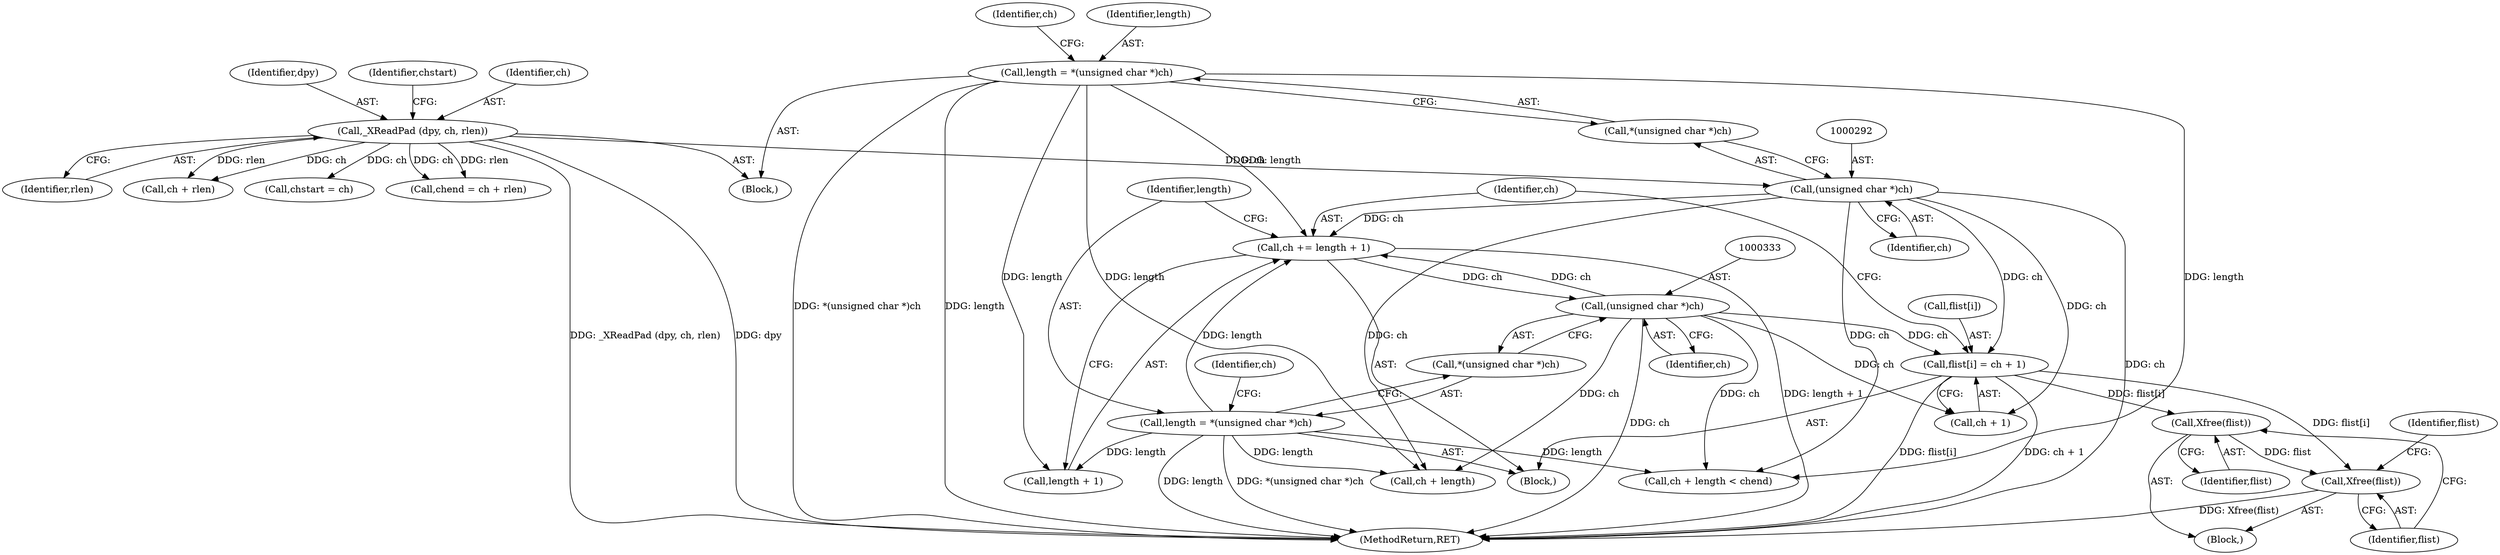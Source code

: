digraph "0_libx11_b469da1430cdcee06e31c6251b83aede072a1ff0@API" {
"1000345" [label="(Call,Xfree(flist))"];
"1000317" [label="(Call,flist[i] = ch + 1)"];
"1000332" [label="(Call,(unsigned char *)ch)"];
"1000324" [label="(Call,ch += length + 1)"];
"1000288" [label="(Call,length = *(unsigned char *)ch)"];
"1000329" [label="(Call,length = *(unsigned char *)ch)"];
"1000291" [label="(Call,(unsigned char *)ch)"];
"1000276" [label="(Call,_XReadPad (dpy, ch, rlen))"];
"1000347" [label="(Call,Xfree(flist))"];
"1000324" [label="(Call,ch += length + 1)"];
"1000198" [label="(Block,)"];
"1000288" [label="(Call,length = *(unsigned char *)ch)"];
"1000311" [label="(Call,ch + length < chend)"];
"1000326" [label="(Call,length + 1)"];
"1000331" [label="(Call,*(unsigned char *)ch)"];
"1000279" [label="(Identifier,rlen)"];
"1000317" [label="(Call,flist[i] = ch + 1)"];
"1000280" [label="(Call,chstart = ch)"];
"1000277" [label="(Identifier,dpy)"];
"1000334" [label="(Identifier,ch)"];
"1000296" [label="(Identifier,ch)"];
"1000291" [label="(Call,(unsigned char *)ch)"];
"1000281" [label="(Identifier,chstart)"];
"1000283" [label="(Call,chend = ch + rlen)"];
"1000293" [label="(Identifier,ch)"];
"1000330" [label="(Identifier,length)"];
"1000348" [label="(Identifier,flist)"];
"1000345" [label="(Call,Xfree(flist))"];
"1000329" [label="(Call,length = *(unsigned char *)ch)"];
"1000290" [label="(Call,*(unsigned char *)ch)"];
"1000318" [label="(Call,flist[i])"];
"1000312" [label="(Call,ch + length)"];
"1000278" [label="(Identifier,ch)"];
"1000289" [label="(Identifier,length)"];
"1000350" [label="(Identifier,flist)"];
"1000346" [label="(Identifier,flist)"];
"1000347" [label="(Call,Xfree(flist))"];
"1000337" [label="(Identifier,ch)"];
"1000325" [label="(Identifier,ch)"];
"1000316" [label="(Block,)"];
"1000321" [label="(Call,ch + 1)"];
"1000356" [label="(MethodReturn,RET)"];
"1000285" [label="(Call,ch + rlen)"];
"1000332" [label="(Call,(unsigned char *)ch)"];
"1000276" [label="(Call,_XReadPad (dpy, ch, rlen))"];
"1000342" [label="(Block,)"];
"1000345" -> "1000342"  [label="AST: "];
"1000345" -> "1000346"  [label="CFG: "];
"1000346" -> "1000345"  [label="AST: "];
"1000348" -> "1000345"  [label="CFG: "];
"1000317" -> "1000345"  [label="DDG: flist[i]"];
"1000345" -> "1000347"  [label="DDG: flist"];
"1000317" -> "1000316"  [label="AST: "];
"1000317" -> "1000321"  [label="CFG: "];
"1000318" -> "1000317"  [label="AST: "];
"1000321" -> "1000317"  [label="AST: "];
"1000325" -> "1000317"  [label="CFG: "];
"1000317" -> "1000356"  [label="DDG: flist[i]"];
"1000317" -> "1000356"  [label="DDG: ch + 1"];
"1000332" -> "1000317"  [label="DDG: ch"];
"1000291" -> "1000317"  [label="DDG: ch"];
"1000317" -> "1000347"  [label="DDG: flist[i]"];
"1000332" -> "1000331"  [label="AST: "];
"1000332" -> "1000334"  [label="CFG: "];
"1000333" -> "1000332"  [label="AST: "];
"1000334" -> "1000332"  [label="AST: "];
"1000331" -> "1000332"  [label="CFG: "];
"1000332" -> "1000356"  [label="DDG: ch"];
"1000332" -> "1000311"  [label="DDG: ch"];
"1000332" -> "1000312"  [label="DDG: ch"];
"1000332" -> "1000321"  [label="DDG: ch"];
"1000332" -> "1000324"  [label="DDG: ch"];
"1000324" -> "1000332"  [label="DDG: ch"];
"1000324" -> "1000316"  [label="AST: "];
"1000324" -> "1000326"  [label="CFG: "];
"1000325" -> "1000324"  [label="AST: "];
"1000326" -> "1000324"  [label="AST: "];
"1000330" -> "1000324"  [label="CFG: "];
"1000324" -> "1000356"  [label="DDG: length + 1"];
"1000288" -> "1000324"  [label="DDG: length"];
"1000329" -> "1000324"  [label="DDG: length"];
"1000291" -> "1000324"  [label="DDG: ch"];
"1000288" -> "1000198"  [label="AST: "];
"1000288" -> "1000290"  [label="CFG: "];
"1000289" -> "1000288"  [label="AST: "];
"1000290" -> "1000288"  [label="AST: "];
"1000296" -> "1000288"  [label="CFG: "];
"1000288" -> "1000356"  [label="DDG: *(unsigned char *)ch"];
"1000288" -> "1000356"  [label="DDG: length"];
"1000288" -> "1000311"  [label="DDG: length"];
"1000288" -> "1000312"  [label="DDG: length"];
"1000288" -> "1000326"  [label="DDG: length"];
"1000329" -> "1000316"  [label="AST: "];
"1000329" -> "1000331"  [label="CFG: "];
"1000330" -> "1000329"  [label="AST: "];
"1000331" -> "1000329"  [label="AST: "];
"1000337" -> "1000329"  [label="CFG: "];
"1000329" -> "1000356"  [label="DDG: *(unsigned char *)ch"];
"1000329" -> "1000356"  [label="DDG: length"];
"1000329" -> "1000311"  [label="DDG: length"];
"1000329" -> "1000312"  [label="DDG: length"];
"1000329" -> "1000326"  [label="DDG: length"];
"1000291" -> "1000290"  [label="AST: "];
"1000291" -> "1000293"  [label="CFG: "];
"1000292" -> "1000291"  [label="AST: "];
"1000293" -> "1000291"  [label="AST: "];
"1000290" -> "1000291"  [label="CFG: "];
"1000291" -> "1000356"  [label="DDG: ch"];
"1000276" -> "1000291"  [label="DDG: ch"];
"1000291" -> "1000311"  [label="DDG: ch"];
"1000291" -> "1000312"  [label="DDG: ch"];
"1000291" -> "1000321"  [label="DDG: ch"];
"1000276" -> "1000198"  [label="AST: "];
"1000276" -> "1000279"  [label="CFG: "];
"1000277" -> "1000276"  [label="AST: "];
"1000278" -> "1000276"  [label="AST: "];
"1000279" -> "1000276"  [label="AST: "];
"1000281" -> "1000276"  [label="CFG: "];
"1000276" -> "1000356"  [label="DDG: _XReadPad (dpy, ch, rlen)"];
"1000276" -> "1000356"  [label="DDG: dpy"];
"1000276" -> "1000280"  [label="DDG: ch"];
"1000276" -> "1000283"  [label="DDG: ch"];
"1000276" -> "1000283"  [label="DDG: rlen"];
"1000276" -> "1000285"  [label="DDG: ch"];
"1000276" -> "1000285"  [label="DDG: rlen"];
"1000347" -> "1000342"  [label="AST: "];
"1000347" -> "1000348"  [label="CFG: "];
"1000348" -> "1000347"  [label="AST: "];
"1000350" -> "1000347"  [label="CFG: "];
"1000347" -> "1000356"  [label="DDG: Xfree(flist)"];
}
